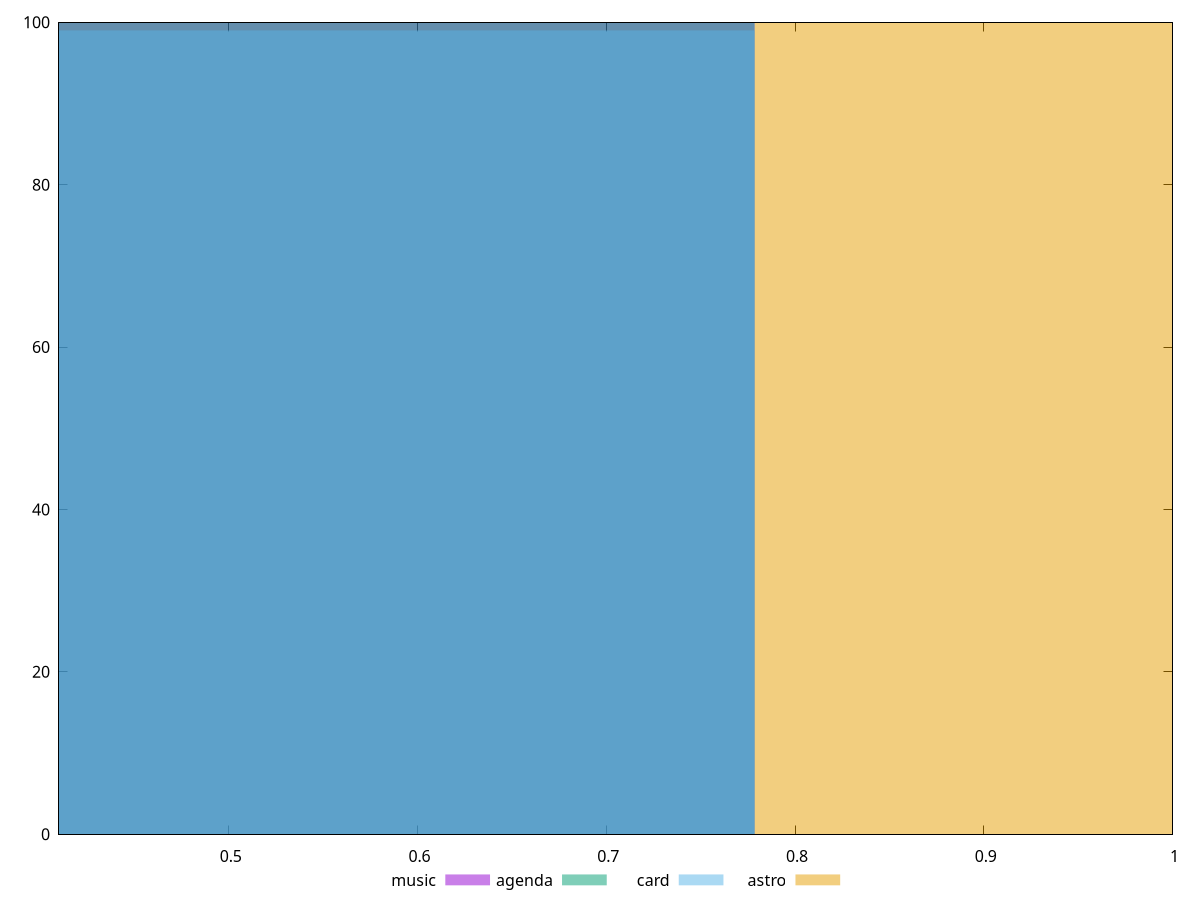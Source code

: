 reset

$music <<EOF
0.5190852095001948 100
EOF

$agenda <<EOF
0.5190852095001948 100
EOF

$card <<EOF
0.5190852095001948 99
EOF

$astro <<EOF
1.0381704190003895 100
EOF

set key outside below
set boxwidth 0.5190852095001948
set xrange [0.41:1]
set yrange [0:100]
set trange [0:100]
set style fill transparent solid 0.5 noborder
set terminal svg size 640, 520 enhanced background rgb 'white'
set output "reports/report_00030_2021-02-24T20-42-31.540Z/uses-rel-preload/comparison/histogram/all_score.svg"

plot $music title "music" with boxes, \
     $agenda title "agenda" with boxes, \
     $card title "card" with boxes, \
     $astro title "astro" with boxes

reset
